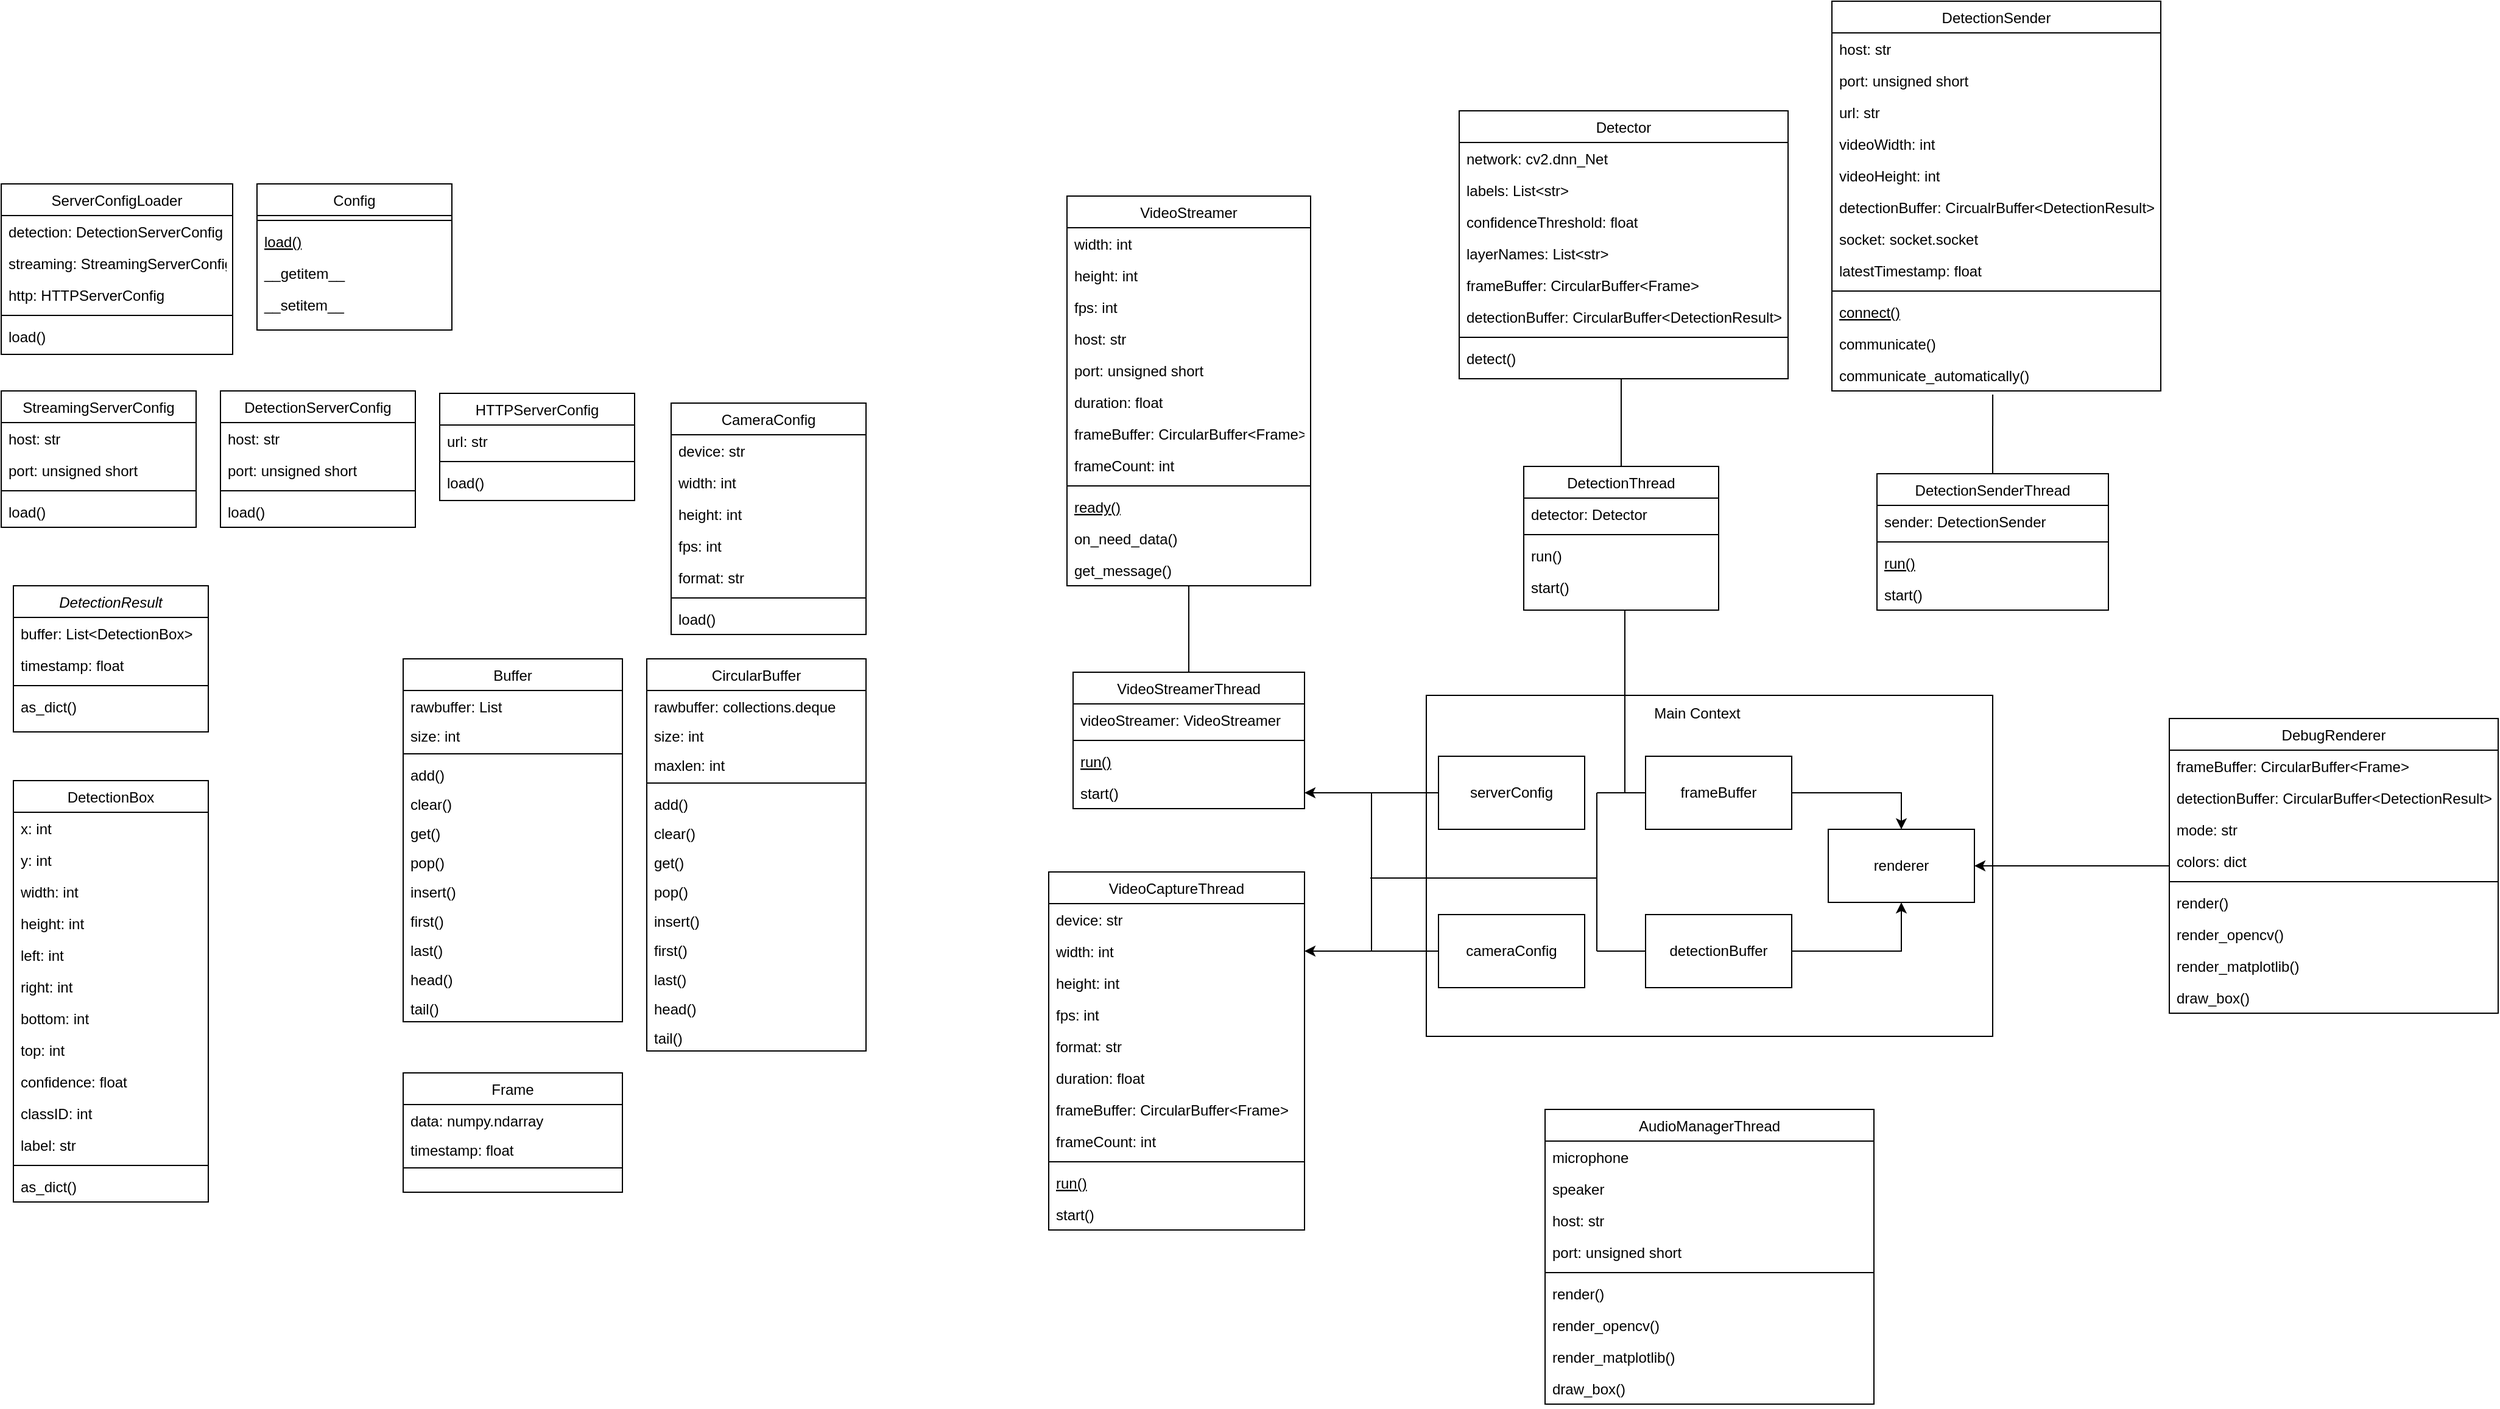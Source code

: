 <mxfile version="16.0.0" type="device"><diagram id="C5RBs43oDa-KdzZeNtuy" name="Page-1"><mxGraphModel dx="2209" dy="690" grid="1" gridSize="10" guides="1" tooltips="1" connect="1" arrows="1" fold="1" page="0" pageScale="1" pageWidth="827" pageHeight="1169" math="0" shadow="0"><root><mxCell id="WIyWlLk6GJQsqaUBKTNV-0"/><mxCell id="WIyWlLk6GJQsqaUBKTNV-1" parent="WIyWlLk6GJQsqaUBKTNV-0"/><mxCell id="zkfFHV4jXpPFQw0GAbJ--6" value="DetectionSenderThread" style="swimlane;fontStyle=0;align=center;verticalAlign=top;childLayout=stackLayout;horizontal=1;startSize=26;horizontalStack=0;resizeParent=1;resizeLast=0;collapsible=1;marginBottom=0;rounded=0;shadow=0;strokeWidth=1;" parent="WIyWlLk6GJQsqaUBKTNV-1" vertex="1"><mxGeometry x="510" y="518" width="190" height="112" as="geometry"><mxRectangle x="130" y="380" width="160" height="26" as="alternateBounds"/></mxGeometry></mxCell><mxCell id="zkfFHV4jXpPFQw0GAbJ--7" value="sender: DetectionSender" style="text;align=left;verticalAlign=top;spacingLeft=4;spacingRight=4;overflow=hidden;rotatable=0;points=[[0,0.5],[1,0.5]];portConstraint=eastwest;" parent="zkfFHV4jXpPFQw0GAbJ--6" vertex="1"><mxGeometry y="26" width="190" height="26" as="geometry"/></mxCell><mxCell id="zkfFHV4jXpPFQw0GAbJ--9" value="" style="line;html=1;strokeWidth=1;align=left;verticalAlign=middle;spacingTop=-1;spacingLeft=3;spacingRight=3;rotatable=0;labelPosition=right;points=[];portConstraint=eastwest;" parent="zkfFHV4jXpPFQw0GAbJ--6" vertex="1"><mxGeometry y="52" width="190" height="8" as="geometry"/></mxCell><mxCell id="zkfFHV4jXpPFQw0GAbJ--10" value="run()" style="text;align=left;verticalAlign=top;spacingLeft=4;spacingRight=4;overflow=hidden;rotatable=0;points=[[0,0.5],[1,0.5]];portConstraint=eastwest;fontStyle=4" parent="zkfFHV4jXpPFQw0GAbJ--6" vertex="1"><mxGeometry y="60" width="190" height="26" as="geometry"/></mxCell><mxCell id="zkfFHV4jXpPFQw0GAbJ--11" value="start()" style="text;align=left;verticalAlign=top;spacingLeft=4;spacingRight=4;overflow=hidden;rotatable=0;points=[[0,0.5],[1,0.5]];portConstraint=eastwest;" parent="zkfFHV4jXpPFQw0GAbJ--6" vertex="1"><mxGeometry y="86" width="190" height="26" as="geometry"/></mxCell><mxCell id="zkfFHV4jXpPFQw0GAbJ--17" value="DetectionThread" style="swimlane;fontStyle=0;align=center;verticalAlign=top;childLayout=stackLayout;horizontal=1;startSize=26;horizontalStack=0;resizeParent=1;resizeLast=0;collapsible=1;marginBottom=0;rounded=0;shadow=0;strokeWidth=1;" parent="WIyWlLk6GJQsqaUBKTNV-1" vertex="1"><mxGeometry x="220" y="512" width="160" height="118" as="geometry"><mxRectangle x="550" y="140" width="160" height="26" as="alternateBounds"/></mxGeometry></mxCell><mxCell id="zkfFHV4jXpPFQw0GAbJ--18" value="detector: Detector" style="text;align=left;verticalAlign=top;spacingLeft=4;spacingRight=4;overflow=hidden;rotatable=0;points=[[0,0.5],[1,0.5]];portConstraint=eastwest;" parent="zkfFHV4jXpPFQw0GAbJ--17" vertex="1"><mxGeometry y="26" width="160" height="26" as="geometry"/></mxCell><mxCell id="zkfFHV4jXpPFQw0GAbJ--23" value="" style="line;html=1;strokeWidth=1;align=left;verticalAlign=middle;spacingTop=-1;spacingLeft=3;spacingRight=3;rotatable=0;labelPosition=right;points=[];portConstraint=eastwest;" parent="zkfFHV4jXpPFQw0GAbJ--17" vertex="1"><mxGeometry y="52" width="160" height="8" as="geometry"/></mxCell><mxCell id="zkfFHV4jXpPFQw0GAbJ--24" value="run()" style="text;align=left;verticalAlign=top;spacingLeft=4;spacingRight=4;overflow=hidden;rotatable=0;points=[[0,0.5],[1,0.5]];portConstraint=eastwest;" parent="zkfFHV4jXpPFQw0GAbJ--17" vertex="1"><mxGeometry y="60" width="160" height="26" as="geometry"/></mxCell><mxCell id="zkfFHV4jXpPFQw0GAbJ--25" value="start()" style="text;align=left;verticalAlign=top;spacingLeft=4;spacingRight=4;overflow=hidden;rotatable=0;points=[[0,0.5],[1,0.5]];portConstraint=eastwest;" parent="zkfFHV4jXpPFQw0GAbJ--17" vertex="1"><mxGeometry y="86" width="160" height="26" as="geometry"/></mxCell><mxCell id="rOoX6mV5jZKDtbZjj4X4-7" value="Frame" style="swimlane;fontStyle=0;align=center;verticalAlign=top;childLayout=stackLayout;horizontal=1;startSize=26;horizontalStack=0;resizeParent=1;resizeLast=0;collapsible=1;marginBottom=0;rounded=0;shadow=0;strokeWidth=1;" vertex="1" parent="WIyWlLk6GJQsqaUBKTNV-1"><mxGeometry x="-700" y="1010" width="180" height="98" as="geometry"><mxRectangle x="600" y="420" width="170" height="26" as="alternateBounds"/></mxGeometry></mxCell><mxCell id="rOoX6mV5jZKDtbZjj4X4-8" value="data: numpy.ndarray" style="text;align=left;verticalAlign=top;spacingLeft=4;spacingRight=4;overflow=hidden;rotatable=0;points=[[0,0.5],[1,0.5]];portConstraint=eastwest;" vertex="1" parent="rOoX6mV5jZKDtbZjj4X4-7"><mxGeometry y="26" width="180" height="24" as="geometry"/></mxCell><mxCell id="rOoX6mV5jZKDtbZjj4X4-24" value="timestamp: float" style="text;align=left;verticalAlign=top;spacingLeft=4;spacingRight=4;overflow=hidden;rotatable=0;points=[[0,0.5],[1,0.5]];portConstraint=eastwest;" vertex="1" parent="rOoX6mV5jZKDtbZjj4X4-7"><mxGeometry y="50" width="180" height="24" as="geometry"/></mxCell><mxCell id="rOoX6mV5jZKDtbZjj4X4-9" value="" style="line;html=1;strokeWidth=1;align=left;verticalAlign=middle;spacingTop=-1;spacingLeft=3;spacingRight=3;rotatable=0;labelPosition=right;points=[];portConstraint=eastwest;" vertex="1" parent="rOoX6mV5jZKDtbZjj4X4-7"><mxGeometry y="74" width="180" height="8" as="geometry"/></mxCell><mxCell id="rOoX6mV5jZKDtbZjj4X4-11" value="DetectionResult" style="swimlane;fontStyle=2;align=center;verticalAlign=top;childLayout=stackLayout;horizontal=1;startSize=26;horizontalStack=0;resizeParent=1;resizeLast=0;collapsible=1;marginBottom=0;rounded=0;shadow=0;strokeWidth=1;" vertex="1" parent="WIyWlLk6GJQsqaUBKTNV-1"><mxGeometry x="-1020" y="610" width="160" height="120" as="geometry"><mxRectangle x="230" y="140" width="160" height="26" as="alternateBounds"/></mxGeometry></mxCell><mxCell id="rOoX6mV5jZKDtbZjj4X4-12" value="buffer: List&lt;DetectionBox&gt;" style="text;align=left;verticalAlign=top;spacingLeft=4;spacingRight=4;overflow=hidden;rotatable=0;points=[[0,0.5],[1,0.5]];portConstraint=eastwest;" vertex="1" parent="rOoX6mV5jZKDtbZjj4X4-11"><mxGeometry y="26" width="160" height="26" as="geometry"/></mxCell><mxCell id="rOoX6mV5jZKDtbZjj4X4-13" value="timestamp: float" style="text;align=left;verticalAlign=top;spacingLeft=4;spacingRight=4;overflow=hidden;rotatable=0;points=[[0,0.5],[1,0.5]];portConstraint=eastwest;rounded=0;shadow=0;html=0;" vertex="1" parent="rOoX6mV5jZKDtbZjj4X4-11"><mxGeometry y="52" width="160" height="26" as="geometry"/></mxCell><mxCell id="rOoX6mV5jZKDtbZjj4X4-15" value="" style="line;html=1;strokeWidth=1;align=left;verticalAlign=middle;spacingTop=-1;spacingLeft=3;spacingRight=3;rotatable=0;labelPosition=right;points=[];portConstraint=eastwest;" vertex="1" parent="rOoX6mV5jZKDtbZjj4X4-11"><mxGeometry y="78" width="160" height="8" as="geometry"/></mxCell><mxCell id="rOoX6mV5jZKDtbZjj4X4-16" value="as_dict()" style="text;align=left;verticalAlign=top;spacingLeft=4;spacingRight=4;overflow=hidden;rotatable=0;points=[[0,0.5],[1,0.5]];portConstraint=eastwest;" vertex="1" parent="rOoX6mV5jZKDtbZjj4X4-11"><mxGeometry y="86" width="160" height="26" as="geometry"/></mxCell><mxCell id="rOoX6mV5jZKDtbZjj4X4-25" value="Buffer" style="swimlane;fontStyle=0;align=center;verticalAlign=top;childLayout=stackLayout;horizontal=1;startSize=26;horizontalStack=0;resizeParent=1;resizeLast=0;collapsible=1;marginBottom=0;rounded=0;shadow=0;strokeWidth=1;" vertex="1" parent="WIyWlLk6GJQsqaUBKTNV-1"><mxGeometry x="-700" y="670" width="180" height="298" as="geometry"><mxRectangle x="600" y="420" width="170" height="26" as="alternateBounds"/></mxGeometry></mxCell><mxCell id="rOoX6mV5jZKDtbZjj4X4-26" value="rawbuffer: List" style="text;align=left;verticalAlign=top;spacingLeft=4;spacingRight=4;overflow=hidden;rotatable=0;points=[[0,0.5],[1,0.5]];portConstraint=eastwest;" vertex="1" parent="rOoX6mV5jZKDtbZjj4X4-25"><mxGeometry y="26" width="180" height="24" as="geometry"/></mxCell><mxCell id="rOoX6mV5jZKDtbZjj4X4-27" value="size: int" style="text;align=left;verticalAlign=top;spacingLeft=4;spacingRight=4;overflow=hidden;rotatable=0;points=[[0,0.5],[1,0.5]];portConstraint=eastwest;" vertex="1" parent="rOoX6mV5jZKDtbZjj4X4-25"><mxGeometry y="50" width="180" height="24" as="geometry"/></mxCell><mxCell id="rOoX6mV5jZKDtbZjj4X4-28" value="" style="line;html=1;strokeWidth=1;align=left;verticalAlign=middle;spacingTop=-1;spacingLeft=3;spacingRight=3;rotatable=0;labelPosition=right;points=[];portConstraint=eastwest;" vertex="1" parent="rOoX6mV5jZKDtbZjj4X4-25"><mxGeometry y="74" width="180" height="8" as="geometry"/></mxCell><mxCell id="rOoX6mV5jZKDtbZjj4X4-70" value="add()" style="text;align=left;verticalAlign=top;spacingLeft=4;spacingRight=4;overflow=hidden;rotatable=0;points=[[0,0.5],[1,0.5]];portConstraint=eastwest;" vertex="1" parent="rOoX6mV5jZKDtbZjj4X4-25"><mxGeometry y="82" width="180" height="24" as="geometry"/></mxCell><mxCell id="rOoX6mV5jZKDtbZjj4X4-71" value="clear()" style="text;align=left;verticalAlign=top;spacingLeft=4;spacingRight=4;overflow=hidden;rotatable=0;points=[[0,0.5],[1,0.5]];portConstraint=eastwest;" vertex="1" parent="rOoX6mV5jZKDtbZjj4X4-25"><mxGeometry y="106" width="180" height="24" as="geometry"/></mxCell><mxCell id="rOoX6mV5jZKDtbZjj4X4-72" value="get()" style="text;align=left;verticalAlign=top;spacingLeft=4;spacingRight=4;overflow=hidden;rotatable=0;points=[[0,0.5],[1,0.5]];portConstraint=eastwest;" vertex="1" parent="rOoX6mV5jZKDtbZjj4X4-25"><mxGeometry y="130" width="180" height="24" as="geometry"/></mxCell><mxCell id="rOoX6mV5jZKDtbZjj4X4-73" value="pop()" style="text;align=left;verticalAlign=top;spacingLeft=4;spacingRight=4;overflow=hidden;rotatable=0;points=[[0,0.5],[1,0.5]];portConstraint=eastwest;" vertex="1" parent="rOoX6mV5jZKDtbZjj4X4-25"><mxGeometry y="154" width="180" height="24" as="geometry"/></mxCell><mxCell id="rOoX6mV5jZKDtbZjj4X4-74" value="insert()" style="text;align=left;verticalAlign=top;spacingLeft=4;spacingRight=4;overflow=hidden;rotatable=0;points=[[0,0.5],[1,0.5]];portConstraint=eastwest;" vertex="1" parent="rOoX6mV5jZKDtbZjj4X4-25"><mxGeometry y="178" width="180" height="24" as="geometry"/></mxCell><mxCell id="rOoX6mV5jZKDtbZjj4X4-75" value="first()" style="text;align=left;verticalAlign=top;spacingLeft=4;spacingRight=4;overflow=hidden;rotatable=0;points=[[0,0.5],[1,0.5]];portConstraint=eastwest;" vertex="1" parent="rOoX6mV5jZKDtbZjj4X4-25"><mxGeometry y="202" width="180" height="24" as="geometry"/></mxCell><mxCell id="rOoX6mV5jZKDtbZjj4X4-76" value="last()" style="text;align=left;verticalAlign=top;spacingLeft=4;spacingRight=4;overflow=hidden;rotatable=0;points=[[0,0.5],[1,0.5]];portConstraint=eastwest;" vertex="1" parent="rOoX6mV5jZKDtbZjj4X4-25"><mxGeometry y="226" width="180" height="24" as="geometry"/></mxCell><mxCell id="rOoX6mV5jZKDtbZjj4X4-78" value="head()" style="text;align=left;verticalAlign=top;spacingLeft=4;spacingRight=4;overflow=hidden;rotatable=0;points=[[0,0.5],[1,0.5]];portConstraint=eastwest;" vertex="1" parent="rOoX6mV5jZKDtbZjj4X4-25"><mxGeometry y="250" width="180" height="24" as="geometry"/></mxCell><mxCell id="rOoX6mV5jZKDtbZjj4X4-77" value="tail()" style="text;align=left;verticalAlign=top;spacingLeft=4;spacingRight=4;overflow=hidden;rotatable=0;points=[[0,0.5],[1,0.5]];portConstraint=eastwest;" vertex="1" parent="rOoX6mV5jZKDtbZjj4X4-25"><mxGeometry y="274" width="180" height="24" as="geometry"/></mxCell><mxCell id="rOoX6mV5jZKDtbZjj4X4-29" value="VideoStreamer" style="swimlane;fontStyle=0;align=center;verticalAlign=top;childLayout=stackLayout;horizontal=1;startSize=26;horizontalStack=0;resizeParent=1;resizeLast=0;collapsible=1;marginBottom=0;rounded=0;shadow=0;strokeWidth=1;" vertex="1" parent="WIyWlLk6GJQsqaUBKTNV-1"><mxGeometry x="-155" y="290" width="200" height="320" as="geometry"><mxRectangle x="130" y="380" width="160" height="26" as="alternateBounds"/></mxGeometry></mxCell><mxCell id="rOoX6mV5jZKDtbZjj4X4-30" value="width: int" style="text;align=left;verticalAlign=top;spacingLeft=4;spacingRight=4;overflow=hidden;rotatable=0;points=[[0,0.5],[1,0.5]];portConstraint=eastwest;" vertex="1" parent="rOoX6mV5jZKDtbZjj4X4-29"><mxGeometry y="26" width="200" height="26" as="geometry"/></mxCell><mxCell id="rOoX6mV5jZKDtbZjj4X4-31" value="height: int" style="text;align=left;verticalAlign=top;spacingLeft=4;spacingRight=4;overflow=hidden;rotatable=0;points=[[0,0.5],[1,0.5]];portConstraint=eastwest;rounded=0;shadow=0;html=0;" vertex="1" parent="rOoX6mV5jZKDtbZjj4X4-29"><mxGeometry y="52" width="200" height="26" as="geometry"/></mxCell><mxCell id="rOoX6mV5jZKDtbZjj4X4-137" value="fps: int" style="text;align=left;verticalAlign=top;spacingLeft=4;spacingRight=4;overflow=hidden;rotatable=0;points=[[0,0.5],[1,0.5]];portConstraint=eastwest;rounded=0;shadow=0;html=0;" vertex="1" parent="rOoX6mV5jZKDtbZjj4X4-29"><mxGeometry y="78" width="200" height="26" as="geometry"/></mxCell><mxCell id="rOoX6mV5jZKDtbZjj4X4-138" value="host: str" style="text;align=left;verticalAlign=top;spacingLeft=4;spacingRight=4;overflow=hidden;rotatable=0;points=[[0,0.5],[1,0.5]];portConstraint=eastwest;rounded=0;shadow=0;html=0;" vertex="1" parent="rOoX6mV5jZKDtbZjj4X4-29"><mxGeometry y="104" width="200" height="26" as="geometry"/></mxCell><mxCell id="rOoX6mV5jZKDtbZjj4X4-139" value="port: unsigned short" style="text;align=left;verticalAlign=top;spacingLeft=4;spacingRight=4;overflow=hidden;rotatable=0;points=[[0,0.5],[1,0.5]];portConstraint=eastwest;rounded=0;shadow=0;html=0;" vertex="1" parent="rOoX6mV5jZKDtbZjj4X4-29"><mxGeometry y="130" width="200" height="26" as="geometry"/></mxCell><mxCell id="rOoX6mV5jZKDtbZjj4X4-141" value="duration: float" style="text;align=left;verticalAlign=top;spacingLeft=4;spacingRight=4;overflow=hidden;rotatable=0;points=[[0,0.5],[1,0.5]];portConstraint=eastwest;rounded=0;shadow=0;html=0;" vertex="1" parent="rOoX6mV5jZKDtbZjj4X4-29"><mxGeometry y="156" width="200" height="26" as="geometry"/></mxCell><mxCell id="rOoX6mV5jZKDtbZjj4X4-140" value="frameBuffer: CircularBuffer&lt;Frame&gt;" style="text;align=left;verticalAlign=top;spacingLeft=4;spacingRight=4;overflow=hidden;rotatable=0;points=[[0,0.5],[1,0.5]];portConstraint=eastwest;rounded=0;shadow=0;html=0;" vertex="1" parent="rOoX6mV5jZKDtbZjj4X4-29"><mxGeometry y="182" width="200" height="26" as="geometry"/></mxCell><mxCell id="rOoX6mV5jZKDtbZjj4X4-142" value="frameCount: int" style="text;align=left;verticalAlign=top;spacingLeft=4;spacingRight=4;overflow=hidden;rotatable=0;points=[[0,0.5],[1,0.5]];portConstraint=eastwest;rounded=0;shadow=0;html=0;" vertex="1" parent="rOoX6mV5jZKDtbZjj4X4-29"><mxGeometry y="208" width="200" height="26" as="geometry"/></mxCell><mxCell id="rOoX6mV5jZKDtbZjj4X4-32" value="" style="line;html=1;strokeWidth=1;align=left;verticalAlign=middle;spacingTop=-1;spacingLeft=3;spacingRight=3;rotatable=0;labelPosition=right;points=[];portConstraint=eastwest;" vertex="1" parent="rOoX6mV5jZKDtbZjj4X4-29"><mxGeometry y="234" width="200" height="8" as="geometry"/></mxCell><mxCell id="rOoX6mV5jZKDtbZjj4X4-33" value="ready()" style="text;align=left;verticalAlign=top;spacingLeft=4;spacingRight=4;overflow=hidden;rotatable=0;points=[[0,0.5],[1,0.5]];portConstraint=eastwest;fontStyle=4" vertex="1" parent="rOoX6mV5jZKDtbZjj4X4-29"><mxGeometry y="242" width="200" height="26" as="geometry"/></mxCell><mxCell id="rOoX6mV5jZKDtbZjj4X4-143" value="on_need_data()" style="text;align=left;verticalAlign=top;spacingLeft=4;spacingRight=4;overflow=hidden;rotatable=0;points=[[0,0.5],[1,0.5]];portConstraint=eastwest;" vertex="1" parent="rOoX6mV5jZKDtbZjj4X4-29"><mxGeometry y="268" width="200" height="26" as="geometry"/></mxCell><mxCell id="rOoX6mV5jZKDtbZjj4X4-34" value="get_message()" style="text;align=left;verticalAlign=top;spacingLeft=4;spacingRight=4;overflow=hidden;rotatable=0;points=[[0,0.5],[1,0.5]];portConstraint=eastwest;" vertex="1" parent="rOoX6mV5jZKDtbZjj4X4-29"><mxGeometry y="294" width="200" height="26" as="geometry"/></mxCell><mxCell id="rOoX6mV5jZKDtbZjj4X4-35" value="Config" style="swimlane;fontStyle=0;align=center;verticalAlign=top;childLayout=stackLayout;horizontal=1;startSize=26;horizontalStack=0;resizeParent=1;resizeLast=0;collapsible=1;marginBottom=0;rounded=0;shadow=0;strokeWidth=1;" vertex="1" parent="WIyWlLk6GJQsqaUBKTNV-1"><mxGeometry x="-820" y="280" width="160" height="120" as="geometry"><mxRectangle x="130" y="380" width="160" height="26" as="alternateBounds"/></mxGeometry></mxCell><mxCell id="rOoX6mV5jZKDtbZjj4X4-38" value="" style="line;html=1;strokeWidth=1;align=left;verticalAlign=middle;spacingTop=-1;spacingLeft=3;spacingRight=3;rotatable=0;labelPosition=right;points=[];portConstraint=eastwest;" vertex="1" parent="rOoX6mV5jZKDtbZjj4X4-35"><mxGeometry y="26" width="160" height="8" as="geometry"/></mxCell><mxCell id="rOoX6mV5jZKDtbZjj4X4-39" value="load()" style="text;align=left;verticalAlign=top;spacingLeft=4;spacingRight=4;overflow=hidden;rotatable=0;points=[[0,0.5],[1,0.5]];portConstraint=eastwest;fontStyle=4" vertex="1" parent="rOoX6mV5jZKDtbZjj4X4-35"><mxGeometry y="34" width="160" height="26" as="geometry"/></mxCell><mxCell id="rOoX6mV5jZKDtbZjj4X4-40" value="__getitem__" style="text;align=left;verticalAlign=top;spacingLeft=4;spacingRight=4;overflow=hidden;rotatable=0;points=[[0,0.5],[1,0.5]];portConstraint=eastwest;" vertex="1" parent="rOoX6mV5jZKDtbZjj4X4-35"><mxGeometry y="60" width="160" height="26" as="geometry"/></mxCell><mxCell id="rOoX6mV5jZKDtbZjj4X4-53" value="__setitem__" style="text;align=left;verticalAlign=top;spacingLeft=4;spacingRight=4;overflow=hidden;rotatable=0;points=[[0,0.5],[1,0.5]];portConstraint=eastwest;" vertex="1" parent="rOoX6mV5jZKDtbZjj4X4-35"><mxGeometry y="86" width="160" height="26" as="geometry"/></mxCell><mxCell id="rOoX6mV5jZKDtbZjj4X4-41" value="StreamingServerConfig" style="swimlane;fontStyle=0;align=center;verticalAlign=top;childLayout=stackLayout;horizontal=1;startSize=26;horizontalStack=0;resizeParent=1;resizeLast=0;collapsible=1;marginBottom=0;rounded=0;shadow=0;strokeWidth=1;" vertex="1" parent="WIyWlLk6GJQsqaUBKTNV-1"><mxGeometry x="-1030" y="450" width="160" height="112" as="geometry"><mxRectangle x="130" y="380" width="160" height="26" as="alternateBounds"/></mxGeometry></mxCell><mxCell id="rOoX6mV5jZKDtbZjj4X4-42" value="host: str" style="text;align=left;verticalAlign=top;spacingLeft=4;spacingRight=4;overflow=hidden;rotatable=0;points=[[0,0.5],[1,0.5]];portConstraint=eastwest;" vertex="1" parent="rOoX6mV5jZKDtbZjj4X4-41"><mxGeometry y="26" width="160" height="26" as="geometry"/></mxCell><mxCell id="rOoX6mV5jZKDtbZjj4X4-43" value="port: unsigned short" style="text;align=left;verticalAlign=top;spacingLeft=4;spacingRight=4;overflow=hidden;rotatable=0;points=[[0,0.5],[1,0.5]];portConstraint=eastwest;rounded=0;shadow=0;html=0;" vertex="1" parent="rOoX6mV5jZKDtbZjj4X4-41"><mxGeometry y="52" width="160" height="26" as="geometry"/></mxCell><mxCell id="rOoX6mV5jZKDtbZjj4X4-44" value="" style="line;html=1;strokeWidth=1;align=left;verticalAlign=middle;spacingTop=-1;spacingLeft=3;spacingRight=3;rotatable=0;labelPosition=right;points=[];portConstraint=eastwest;" vertex="1" parent="rOoX6mV5jZKDtbZjj4X4-41"><mxGeometry y="78" width="160" height="8" as="geometry"/></mxCell><mxCell id="rOoX6mV5jZKDtbZjj4X4-62" value="load()" style="text;align=left;verticalAlign=top;spacingLeft=4;spacingRight=4;overflow=hidden;rotatable=0;points=[[0,0.5],[1,0.5]];portConstraint=eastwest;rounded=0;shadow=0;html=0;" vertex="1" parent="rOoX6mV5jZKDtbZjj4X4-41"><mxGeometry y="86" width="160" height="26" as="geometry"/></mxCell><mxCell id="rOoX6mV5jZKDtbZjj4X4-47" value="ServerConfigLoader" style="swimlane;fontStyle=0;align=center;verticalAlign=top;childLayout=stackLayout;horizontal=1;startSize=26;horizontalStack=0;resizeParent=1;resizeLast=0;collapsible=1;marginBottom=0;rounded=0;shadow=0;strokeWidth=1;" vertex="1" parent="WIyWlLk6GJQsqaUBKTNV-1"><mxGeometry x="-1030" y="280" width="190" height="140" as="geometry"><mxRectangle x="130" y="380" width="160" height="26" as="alternateBounds"/></mxGeometry></mxCell><mxCell id="rOoX6mV5jZKDtbZjj4X4-48" value="detection: DetectionServerConfig" style="text;align=left;verticalAlign=top;spacingLeft=4;spacingRight=4;overflow=hidden;rotatable=0;points=[[0,0.5],[1,0.5]];portConstraint=eastwest;" vertex="1" parent="rOoX6mV5jZKDtbZjj4X4-47"><mxGeometry y="26" width="190" height="26" as="geometry"/></mxCell><mxCell id="rOoX6mV5jZKDtbZjj4X4-49" value="streaming: StreamingServerConfig" style="text;align=left;verticalAlign=top;spacingLeft=4;spacingRight=4;overflow=hidden;rotatable=0;points=[[0,0.5],[1,0.5]];portConstraint=eastwest;rounded=0;shadow=0;html=0;" vertex="1" parent="rOoX6mV5jZKDtbZjj4X4-47"><mxGeometry y="52" width="190" height="26" as="geometry"/></mxCell><mxCell id="rOoX6mV5jZKDtbZjj4X4-58" value="http: HTTPServerConfig" style="text;align=left;verticalAlign=top;spacingLeft=4;spacingRight=4;overflow=hidden;rotatable=0;points=[[0,0.5],[1,0.5]];portConstraint=eastwest;rounded=0;shadow=0;html=0;" vertex="1" parent="rOoX6mV5jZKDtbZjj4X4-47"><mxGeometry y="78" width="190" height="26" as="geometry"/></mxCell><mxCell id="rOoX6mV5jZKDtbZjj4X4-50" value="" style="line;html=1;strokeWidth=1;align=left;verticalAlign=middle;spacingTop=-1;spacingLeft=3;spacingRight=3;rotatable=0;labelPosition=right;points=[];portConstraint=eastwest;" vertex="1" parent="rOoX6mV5jZKDtbZjj4X4-47"><mxGeometry y="104" width="190" height="8" as="geometry"/></mxCell><mxCell id="rOoX6mV5jZKDtbZjj4X4-61" value="load()" style="text;align=left;verticalAlign=top;spacingLeft=4;spacingRight=4;overflow=hidden;rotatable=0;points=[[0,0.5],[1,0.5]];portConstraint=eastwest;rounded=0;shadow=0;html=0;" vertex="1" parent="rOoX6mV5jZKDtbZjj4X4-47"><mxGeometry y="112" width="190" height="26" as="geometry"/></mxCell><mxCell id="rOoX6mV5jZKDtbZjj4X4-54" value="DetectionServerConfig" style="swimlane;fontStyle=0;align=center;verticalAlign=top;childLayout=stackLayout;horizontal=1;startSize=26;horizontalStack=0;resizeParent=1;resizeLast=0;collapsible=1;marginBottom=0;rounded=0;shadow=0;strokeWidth=1;" vertex="1" parent="WIyWlLk6GJQsqaUBKTNV-1"><mxGeometry x="-850" y="450" width="160" height="112" as="geometry"><mxRectangle x="130" y="380" width="160" height="26" as="alternateBounds"/></mxGeometry></mxCell><mxCell id="rOoX6mV5jZKDtbZjj4X4-55" value="host: str" style="text;align=left;verticalAlign=top;spacingLeft=4;spacingRight=4;overflow=hidden;rotatable=0;points=[[0,0.5],[1,0.5]];portConstraint=eastwest;" vertex="1" parent="rOoX6mV5jZKDtbZjj4X4-54"><mxGeometry y="26" width="160" height="26" as="geometry"/></mxCell><mxCell id="rOoX6mV5jZKDtbZjj4X4-56" value="port: unsigned short" style="text;align=left;verticalAlign=top;spacingLeft=4;spacingRight=4;overflow=hidden;rotatable=0;points=[[0,0.5],[1,0.5]];portConstraint=eastwest;rounded=0;shadow=0;html=0;" vertex="1" parent="rOoX6mV5jZKDtbZjj4X4-54"><mxGeometry y="52" width="160" height="26" as="geometry"/></mxCell><mxCell id="rOoX6mV5jZKDtbZjj4X4-57" value="" style="line;html=1;strokeWidth=1;align=left;verticalAlign=middle;spacingTop=-1;spacingLeft=3;spacingRight=3;rotatable=0;labelPosition=right;points=[];portConstraint=eastwest;" vertex="1" parent="rOoX6mV5jZKDtbZjj4X4-54"><mxGeometry y="78" width="160" height="8" as="geometry"/></mxCell><mxCell id="rOoX6mV5jZKDtbZjj4X4-63" value="load()" style="text;align=left;verticalAlign=top;spacingLeft=4;spacingRight=4;overflow=hidden;rotatable=0;points=[[0,0.5],[1,0.5]];portConstraint=eastwest;rounded=0;shadow=0;html=0;" vertex="1" parent="rOoX6mV5jZKDtbZjj4X4-54"><mxGeometry y="86" width="160" height="26" as="geometry"/></mxCell><mxCell id="rOoX6mV5jZKDtbZjj4X4-64" value="HTTPServerConfig" style="swimlane;fontStyle=0;align=center;verticalAlign=top;childLayout=stackLayout;horizontal=1;startSize=26;horizontalStack=0;resizeParent=1;resizeLast=0;collapsible=1;marginBottom=0;rounded=0;shadow=0;strokeWidth=1;" vertex="1" parent="WIyWlLk6GJQsqaUBKTNV-1"><mxGeometry x="-670" y="452" width="160" height="88" as="geometry"><mxRectangle x="130" y="380" width="160" height="26" as="alternateBounds"/></mxGeometry></mxCell><mxCell id="rOoX6mV5jZKDtbZjj4X4-65" value="url: str" style="text;align=left;verticalAlign=top;spacingLeft=4;spacingRight=4;overflow=hidden;rotatable=0;points=[[0,0.5],[1,0.5]];portConstraint=eastwest;" vertex="1" parent="rOoX6mV5jZKDtbZjj4X4-64"><mxGeometry y="26" width="160" height="26" as="geometry"/></mxCell><mxCell id="rOoX6mV5jZKDtbZjj4X4-67" value="" style="line;html=1;strokeWidth=1;align=left;verticalAlign=middle;spacingTop=-1;spacingLeft=3;spacingRight=3;rotatable=0;labelPosition=right;points=[];portConstraint=eastwest;" vertex="1" parent="rOoX6mV5jZKDtbZjj4X4-64"><mxGeometry y="52" width="160" height="8" as="geometry"/></mxCell><mxCell id="rOoX6mV5jZKDtbZjj4X4-68" value="load()" style="text;align=left;verticalAlign=top;spacingLeft=4;spacingRight=4;overflow=hidden;rotatable=0;points=[[0,0.5],[1,0.5]];portConstraint=eastwest;rounded=0;shadow=0;html=0;" vertex="1" parent="rOoX6mV5jZKDtbZjj4X4-64"><mxGeometry y="60" width="160" height="26" as="geometry"/></mxCell><mxCell id="rOoX6mV5jZKDtbZjj4X4-79" value="CircularBuffer" style="swimlane;fontStyle=0;align=center;verticalAlign=top;childLayout=stackLayout;horizontal=1;startSize=26;horizontalStack=0;resizeParent=1;resizeLast=0;collapsible=1;marginBottom=0;rounded=0;shadow=0;strokeWidth=1;" vertex="1" parent="WIyWlLk6GJQsqaUBKTNV-1"><mxGeometry x="-500" y="670" width="180" height="322" as="geometry"><mxRectangle x="600" y="420" width="170" height="26" as="alternateBounds"/></mxGeometry></mxCell><mxCell id="rOoX6mV5jZKDtbZjj4X4-80" value="rawbuffer: collections.deque" style="text;align=left;verticalAlign=top;spacingLeft=4;spacingRight=4;overflow=hidden;rotatable=0;points=[[0,0.5],[1,0.5]];portConstraint=eastwest;" vertex="1" parent="rOoX6mV5jZKDtbZjj4X4-79"><mxGeometry y="26" width="180" height="24" as="geometry"/></mxCell><mxCell id="rOoX6mV5jZKDtbZjj4X4-92" value="size: int" style="text;align=left;verticalAlign=top;spacingLeft=4;spacingRight=4;overflow=hidden;rotatable=0;points=[[0,0.5],[1,0.5]];portConstraint=eastwest;" vertex="1" parent="rOoX6mV5jZKDtbZjj4X4-79"><mxGeometry y="50" width="180" height="24" as="geometry"/></mxCell><mxCell id="rOoX6mV5jZKDtbZjj4X4-81" value="maxlen: int" style="text;align=left;verticalAlign=top;spacingLeft=4;spacingRight=4;overflow=hidden;rotatable=0;points=[[0,0.5],[1,0.5]];portConstraint=eastwest;" vertex="1" parent="rOoX6mV5jZKDtbZjj4X4-79"><mxGeometry y="74" width="180" height="24" as="geometry"/></mxCell><mxCell id="rOoX6mV5jZKDtbZjj4X4-82" value="" style="line;html=1;strokeWidth=1;align=left;verticalAlign=middle;spacingTop=-1;spacingLeft=3;spacingRight=3;rotatable=0;labelPosition=right;points=[];portConstraint=eastwest;" vertex="1" parent="rOoX6mV5jZKDtbZjj4X4-79"><mxGeometry y="98" width="180" height="8" as="geometry"/></mxCell><mxCell id="rOoX6mV5jZKDtbZjj4X4-83" value="add()" style="text;align=left;verticalAlign=top;spacingLeft=4;spacingRight=4;overflow=hidden;rotatable=0;points=[[0,0.5],[1,0.5]];portConstraint=eastwest;" vertex="1" parent="rOoX6mV5jZKDtbZjj4X4-79"><mxGeometry y="106" width="180" height="24" as="geometry"/></mxCell><mxCell id="rOoX6mV5jZKDtbZjj4X4-84" value="clear()" style="text;align=left;verticalAlign=top;spacingLeft=4;spacingRight=4;overflow=hidden;rotatable=0;points=[[0,0.5],[1,0.5]];portConstraint=eastwest;" vertex="1" parent="rOoX6mV5jZKDtbZjj4X4-79"><mxGeometry y="130" width="180" height="24" as="geometry"/></mxCell><mxCell id="rOoX6mV5jZKDtbZjj4X4-85" value="get()" style="text;align=left;verticalAlign=top;spacingLeft=4;spacingRight=4;overflow=hidden;rotatable=0;points=[[0,0.5],[1,0.5]];portConstraint=eastwest;" vertex="1" parent="rOoX6mV5jZKDtbZjj4X4-79"><mxGeometry y="154" width="180" height="24" as="geometry"/></mxCell><mxCell id="rOoX6mV5jZKDtbZjj4X4-86" value="pop()" style="text;align=left;verticalAlign=top;spacingLeft=4;spacingRight=4;overflow=hidden;rotatable=0;points=[[0,0.5],[1,0.5]];portConstraint=eastwest;" vertex="1" parent="rOoX6mV5jZKDtbZjj4X4-79"><mxGeometry y="178" width="180" height="24" as="geometry"/></mxCell><mxCell id="rOoX6mV5jZKDtbZjj4X4-87" value="insert()" style="text;align=left;verticalAlign=top;spacingLeft=4;spacingRight=4;overflow=hidden;rotatable=0;points=[[0,0.5],[1,0.5]];portConstraint=eastwest;" vertex="1" parent="rOoX6mV5jZKDtbZjj4X4-79"><mxGeometry y="202" width="180" height="24" as="geometry"/></mxCell><mxCell id="rOoX6mV5jZKDtbZjj4X4-88" value="first()" style="text;align=left;verticalAlign=top;spacingLeft=4;spacingRight=4;overflow=hidden;rotatable=0;points=[[0,0.5],[1,0.5]];portConstraint=eastwest;" vertex="1" parent="rOoX6mV5jZKDtbZjj4X4-79"><mxGeometry y="226" width="180" height="24" as="geometry"/></mxCell><mxCell id="rOoX6mV5jZKDtbZjj4X4-89" value="last()" style="text;align=left;verticalAlign=top;spacingLeft=4;spacingRight=4;overflow=hidden;rotatable=0;points=[[0,0.5],[1,0.5]];portConstraint=eastwest;" vertex="1" parent="rOoX6mV5jZKDtbZjj4X4-79"><mxGeometry y="250" width="180" height="24" as="geometry"/></mxCell><mxCell id="rOoX6mV5jZKDtbZjj4X4-90" value="head()" style="text;align=left;verticalAlign=top;spacingLeft=4;spacingRight=4;overflow=hidden;rotatable=0;points=[[0,0.5],[1,0.5]];portConstraint=eastwest;" vertex="1" parent="rOoX6mV5jZKDtbZjj4X4-79"><mxGeometry y="274" width="180" height="24" as="geometry"/></mxCell><mxCell id="rOoX6mV5jZKDtbZjj4X4-91" value="tail()" style="text;align=left;verticalAlign=top;spacingLeft=4;spacingRight=4;overflow=hidden;rotatable=0;points=[[0,0.5],[1,0.5]];portConstraint=eastwest;" vertex="1" parent="rOoX6mV5jZKDtbZjj4X4-79"><mxGeometry y="298" width="180" height="24" as="geometry"/></mxCell><mxCell id="rOoX6mV5jZKDtbZjj4X4-93" value="DetectionBox" style="swimlane;fontStyle=0;align=center;verticalAlign=top;childLayout=stackLayout;horizontal=1;startSize=26;horizontalStack=0;resizeParent=1;resizeLast=0;collapsible=1;marginBottom=0;rounded=0;shadow=0;strokeWidth=1;" vertex="1" parent="WIyWlLk6GJQsqaUBKTNV-1"><mxGeometry x="-1020" y="770" width="160" height="346" as="geometry"><mxRectangle x="550" y="140" width="160" height="26" as="alternateBounds"/></mxGeometry></mxCell><mxCell id="rOoX6mV5jZKDtbZjj4X4-94" value="x: int" style="text;align=left;verticalAlign=top;spacingLeft=4;spacingRight=4;overflow=hidden;rotatable=0;points=[[0,0.5],[1,0.5]];portConstraint=eastwest;" vertex="1" parent="rOoX6mV5jZKDtbZjj4X4-93"><mxGeometry y="26" width="160" height="26" as="geometry"/></mxCell><mxCell id="rOoX6mV5jZKDtbZjj4X4-95" value="y: int" style="text;align=left;verticalAlign=top;spacingLeft=4;spacingRight=4;overflow=hidden;rotatable=0;points=[[0,0.5],[1,0.5]];portConstraint=eastwest;rounded=0;shadow=0;html=0;" vertex="1" parent="rOoX6mV5jZKDtbZjj4X4-93"><mxGeometry y="52" width="160" height="26" as="geometry"/></mxCell><mxCell id="rOoX6mV5jZKDtbZjj4X4-96" value="width: int" style="text;align=left;verticalAlign=top;spacingLeft=4;spacingRight=4;overflow=hidden;rotatable=0;points=[[0,0.5],[1,0.5]];portConstraint=eastwest;rounded=0;shadow=0;html=0;" vertex="1" parent="rOoX6mV5jZKDtbZjj4X4-93"><mxGeometry y="78" width="160" height="26" as="geometry"/></mxCell><mxCell id="rOoX6mV5jZKDtbZjj4X4-97" value="height: int" style="text;align=left;verticalAlign=top;spacingLeft=4;spacingRight=4;overflow=hidden;rotatable=0;points=[[0,0.5],[1,0.5]];portConstraint=eastwest;rounded=0;shadow=0;html=0;" vertex="1" parent="rOoX6mV5jZKDtbZjj4X4-93"><mxGeometry y="104" width="160" height="26" as="geometry"/></mxCell><mxCell id="rOoX6mV5jZKDtbZjj4X4-102" value="left: int" style="text;align=left;verticalAlign=top;spacingLeft=4;spacingRight=4;overflow=hidden;rotatable=0;points=[[0,0.5],[1,0.5]];portConstraint=eastwest;rounded=0;shadow=0;html=0;" vertex="1" parent="rOoX6mV5jZKDtbZjj4X4-93"><mxGeometry y="130" width="160" height="26" as="geometry"/></mxCell><mxCell id="rOoX6mV5jZKDtbZjj4X4-103" value="right: int" style="text;align=left;verticalAlign=top;spacingLeft=4;spacingRight=4;overflow=hidden;rotatable=0;points=[[0,0.5],[1,0.5]];portConstraint=eastwest;rounded=0;shadow=0;html=0;" vertex="1" parent="rOoX6mV5jZKDtbZjj4X4-93"><mxGeometry y="156" width="160" height="26" as="geometry"/></mxCell><mxCell id="rOoX6mV5jZKDtbZjj4X4-98" value="bottom: int" style="text;align=left;verticalAlign=top;spacingLeft=4;spacingRight=4;overflow=hidden;rotatable=0;points=[[0,0.5],[1,0.5]];portConstraint=eastwest;rounded=0;shadow=0;html=0;" vertex="1" parent="rOoX6mV5jZKDtbZjj4X4-93"><mxGeometry y="182" width="160" height="26" as="geometry"/></mxCell><mxCell id="rOoX6mV5jZKDtbZjj4X4-104" value="top: int" style="text;align=left;verticalAlign=top;spacingLeft=4;spacingRight=4;overflow=hidden;rotatable=0;points=[[0,0.5],[1,0.5]];portConstraint=eastwest;rounded=0;shadow=0;html=0;" vertex="1" parent="rOoX6mV5jZKDtbZjj4X4-93"><mxGeometry y="208" width="160" height="26" as="geometry"/></mxCell><mxCell id="rOoX6mV5jZKDtbZjj4X4-106" value="confidence: float" style="text;align=left;verticalAlign=top;spacingLeft=4;spacingRight=4;overflow=hidden;rotatable=0;points=[[0,0.5],[1,0.5]];portConstraint=eastwest;rounded=0;shadow=0;html=0;" vertex="1" parent="rOoX6mV5jZKDtbZjj4X4-93"><mxGeometry y="234" width="160" height="26" as="geometry"/></mxCell><mxCell id="rOoX6mV5jZKDtbZjj4X4-107" value="classID: int" style="text;align=left;verticalAlign=top;spacingLeft=4;spacingRight=4;overflow=hidden;rotatable=0;points=[[0,0.5],[1,0.5]];portConstraint=eastwest;rounded=0;shadow=0;html=0;" vertex="1" parent="rOoX6mV5jZKDtbZjj4X4-93"><mxGeometry y="260" width="160" height="26" as="geometry"/></mxCell><mxCell id="rOoX6mV5jZKDtbZjj4X4-105" value="label: str" style="text;align=left;verticalAlign=top;spacingLeft=4;spacingRight=4;overflow=hidden;rotatable=0;points=[[0,0.5],[1,0.5]];portConstraint=eastwest;rounded=0;shadow=0;html=0;" vertex="1" parent="rOoX6mV5jZKDtbZjj4X4-93"><mxGeometry y="286" width="160" height="26" as="geometry"/></mxCell><mxCell id="rOoX6mV5jZKDtbZjj4X4-99" value="" style="line;html=1;strokeWidth=1;align=left;verticalAlign=middle;spacingTop=-1;spacingLeft=3;spacingRight=3;rotatable=0;labelPosition=right;points=[];portConstraint=eastwest;" vertex="1" parent="rOoX6mV5jZKDtbZjj4X4-93"><mxGeometry y="312" width="160" height="8" as="geometry"/></mxCell><mxCell id="rOoX6mV5jZKDtbZjj4X4-100" value="as_dict()" style="text;align=left;verticalAlign=top;spacingLeft=4;spacingRight=4;overflow=hidden;rotatable=0;points=[[0,0.5],[1,0.5]];portConstraint=eastwest;" vertex="1" parent="rOoX6mV5jZKDtbZjj4X4-93"><mxGeometry y="320" width="160" height="26" as="geometry"/></mxCell><mxCell id="rOoX6mV5jZKDtbZjj4X4-183" style="edgeStyle=orthogonalEdgeStyle;rounded=0;orthogonalLoop=1;jettySize=auto;html=1;" edge="1" parent="WIyWlLk6GJQsqaUBKTNV-1" source="rOoX6mV5jZKDtbZjj4X4-108" target="rOoX6mV5jZKDtbZjj4X4-181"><mxGeometry relative="1" as="geometry"/></mxCell><mxCell id="rOoX6mV5jZKDtbZjj4X4-108" value="DebugRenderer" style="swimlane;fontStyle=0;align=center;verticalAlign=top;childLayout=stackLayout;horizontal=1;startSize=26;horizontalStack=0;resizeParent=1;resizeLast=0;collapsible=1;marginBottom=0;rounded=0;shadow=0;strokeWidth=1;" vertex="1" parent="WIyWlLk6GJQsqaUBKTNV-1"><mxGeometry x="750" y="719" width="270" height="242" as="geometry"><mxRectangle x="550" y="140" width="160" height="26" as="alternateBounds"/></mxGeometry></mxCell><mxCell id="rOoX6mV5jZKDtbZjj4X4-109" value="frameBuffer: CircularBuffer&lt;Frame&gt;" style="text;align=left;verticalAlign=top;spacingLeft=4;spacingRight=4;overflow=hidden;rotatable=0;points=[[0,0.5],[1,0.5]];portConstraint=eastwest;" vertex="1" parent="rOoX6mV5jZKDtbZjj4X4-108"><mxGeometry y="26" width="270" height="26" as="geometry"/></mxCell><mxCell id="rOoX6mV5jZKDtbZjj4X4-110" value="detectionBuffer: CircularBuffer&lt;DetectionResult&gt;" style="text;align=left;verticalAlign=top;spacingLeft=4;spacingRight=4;overflow=hidden;rotatable=0;points=[[0,0.5],[1,0.5]];portConstraint=eastwest;rounded=0;shadow=0;html=0;" vertex="1" parent="rOoX6mV5jZKDtbZjj4X4-108"><mxGeometry y="52" width="270" height="26" as="geometry"/></mxCell><mxCell id="rOoX6mV5jZKDtbZjj4X4-111" value="mode: str" style="text;align=left;verticalAlign=top;spacingLeft=4;spacingRight=4;overflow=hidden;rotatable=0;points=[[0,0.5],[1,0.5]];portConstraint=eastwest;rounded=0;shadow=0;html=0;" vertex="1" parent="rOoX6mV5jZKDtbZjj4X4-108"><mxGeometry y="78" width="270" height="26" as="geometry"/></mxCell><mxCell id="rOoX6mV5jZKDtbZjj4X4-112" value="colors: dict" style="text;align=left;verticalAlign=top;spacingLeft=4;spacingRight=4;overflow=hidden;rotatable=0;points=[[0,0.5],[1,0.5]];portConstraint=eastwest;rounded=0;shadow=0;html=0;" vertex="1" parent="rOoX6mV5jZKDtbZjj4X4-108"><mxGeometry y="104" width="270" height="26" as="geometry"/></mxCell><mxCell id="rOoX6mV5jZKDtbZjj4X4-114" value="" style="line;html=1;strokeWidth=1;align=left;verticalAlign=middle;spacingTop=-1;spacingLeft=3;spacingRight=3;rotatable=0;labelPosition=right;points=[];portConstraint=eastwest;" vertex="1" parent="rOoX6mV5jZKDtbZjj4X4-108"><mxGeometry y="130" width="270" height="8" as="geometry"/></mxCell><mxCell id="rOoX6mV5jZKDtbZjj4X4-115" value="render()" style="text;align=left;verticalAlign=top;spacingLeft=4;spacingRight=4;overflow=hidden;rotatable=0;points=[[0,0.5],[1,0.5]];portConstraint=eastwest;" vertex="1" parent="rOoX6mV5jZKDtbZjj4X4-108"><mxGeometry y="138" width="270" height="26" as="geometry"/></mxCell><mxCell id="rOoX6mV5jZKDtbZjj4X4-116" value="render_opencv()" style="text;align=left;verticalAlign=top;spacingLeft=4;spacingRight=4;overflow=hidden;rotatable=0;points=[[0,0.5],[1,0.5]];portConstraint=eastwest;" vertex="1" parent="rOoX6mV5jZKDtbZjj4X4-108"><mxGeometry y="164" width="270" height="26" as="geometry"/></mxCell><mxCell id="rOoX6mV5jZKDtbZjj4X4-117" value="render_matplotlib()" style="text;align=left;verticalAlign=top;spacingLeft=4;spacingRight=4;overflow=hidden;rotatable=0;points=[[0,0.5],[1,0.5]];portConstraint=eastwest;" vertex="1" parent="rOoX6mV5jZKDtbZjj4X4-108"><mxGeometry y="190" width="270" height="26" as="geometry"/></mxCell><mxCell id="rOoX6mV5jZKDtbZjj4X4-118" value="draw_box()" style="text;align=left;verticalAlign=top;spacingLeft=4;spacingRight=4;overflow=hidden;rotatable=0;points=[[0,0.5],[1,0.5]];portConstraint=eastwest;" vertex="1" parent="rOoX6mV5jZKDtbZjj4X4-108"><mxGeometry y="216" width="270" height="26" as="geometry"/></mxCell><mxCell id="rOoX6mV5jZKDtbZjj4X4-119" value="CameraConfig" style="swimlane;fontStyle=0;align=center;verticalAlign=top;childLayout=stackLayout;horizontal=1;startSize=26;horizontalStack=0;resizeParent=1;resizeLast=0;collapsible=1;marginBottom=0;rounded=0;shadow=0;strokeWidth=1;" vertex="1" parent="WIyWlLk6GJQsqaUBKTNV-1"><mxGeometry x="-480" y="460" width="160" height="190" as="geometry"><mxRectangle x="130" y="380" width="160" height="26" as="alternateBounds"/></mxGeometry></mxCell><mxCell id="rOoX6mV5jZKDtbZjj4X4-120" value="device: str" style="text;align=left;verticalAlign=top;spacingLeft=4;spacingRight=4;overflow=hidden;rotatable=0;points=[[0,0.5],[1,0.5]];portConstraint=eastwest;" vertex="1" parent="rOoX6mV5jZKDtbZjj4X4-119"><mxGeometry y="26" width="160" height="26" as="geometry"/></mxCell><mxCell id="rOoX6mV5jZKDtbZjj4X4-121" value="width: int" style="text;align=left;verticalAlign=top;spacingLeft=4;spacingRight=4;overflow=hidden;rotatable=0;points=[[0,0.5],[1,0.5]];portConstraint=eastwest;rounded=0;shadow=0;html=0;" vertex="1" parent="rOoX6mV5jZKDtbZjj4X4-119"><mxGeometry y="52" width="160" height="26" as="geometry"/></mxCell><mxCell id="rOoX6mV5jZKDtbZjj4X4-122" value="height: int" style="text;align=left;verticalAlign=top;spacingLeft=4;spacingRight=4;overflow=hidden;rotatable=0;points=[[0,0.5],[1,0.5]];portConstraint=eastwest;rounded=0;shadow=0;html=0;" vertex="1" parent="rOoX6mV5jZKDtbZjj4X4-119"><mxGeometry y="78" width="160" height="26" as="geometry"/></mxCell><mxCell id="rOoX6mV5jZKDtbZjj4X4-123" value="fps: int" style="text;align=left;verticalAlign=top;spacingLeft=4;spacingRight=4;overflow=hidden;rotatable=0;points=[[0,0.5],[1,0.5]];portConstraint=eastwest;rounded=0;shadow=0;html=0;" vertex="1" parent="rOoX6mV5jZKDtbZjj4X4-119"><mxGeometry y="104" width="160" height="26" as="geometry"/></mxCell><mxCell id="rOoX6mV5jZKDtbZjj4X4-124" value="format: str" style="text;align=left;verticalAlign=top;spacingLeft=4;spacingRight=4;overflow=hidden;rotatable=0;points=[[0,0.5],[1,0.5]];portConstraint=eastwest;rounded=0;shadow=0;html=0;" vertex="1" parent="rOoX6mV5jZKDtbZjj4X4-119"><mxGeometry y="130" width="160" height="26" as="geometry"/></mxCell><mxCell id="rOoX6mV5jZKDtbZjj4X4-125" value="" style="line;html=1;strokeWidth=1;align=left;verticalAlign=middle;spacingTop=-1;spacingLeft=3;spacingRight=3;rotatable=0;labelPosition=right;points=[];portConstraint=eastwest;" vertex="1" parent="rOoX6mV5jZKDtbZjj4X4-119"><mxGeometry y="156" width="160" height="8" as="geometry"/></mxCell><mxCell id="rOoX6mV5jZKDtbZjj4X4-126" value="load()" style="text;align=left;verticalAlign=top;spacingLeft=4;spacingRight=4;overflow=hidden;rotatable=0;points=[[0,0.5],[1,0.5]];portConstraint=eastwest;rounded=0;shadow=0;html=0;" vertex="1" parent="rOoX6mV5jZKDtbZjj4X4-119"><mxGeometry y="164" width="160" height="26" as="geometry"/></mxCell><mxCell id="rOoX6mV5jZKDtbZjj4X4-127" value="Detector" style="swimlane;fontStyle=0;align=center;verticalAlign=top;childLayout=stackLayout;horizontal=1;startSize=26;horizontalStack=0;resizeParent=1;resizeLast=0;collapsible=1;marginBottom=0;rounded=0;shadow=0;strokeWidth=1;" vertex="1" parent="WIyWlLk6GJQsqaUBKTNV-1"><mxGeometry x="167" y="220" width="270" height="220" as="geometry"><mxRectangle x="550" y="140" width="160" height="26" as="alternateBounds"/></mxGeometry></mxCell><mxCell id="rOoX6mV5jZKDtbZjj4X4-132" value="network: cv2.dnn_Net" style="text;align=left;verticalAlign=top;spacingLeft=4;spacingRight=4;overflow=hidden;rotatable=0;points=[[0,0.5],[1,0.5]];portConstraint=eastwest;" vertex="1" parent="rOoX6mV5jZKDtbZjj4X4-127"><mxGeometry y="26" width="270" height="26" as="geometry"/></mxCell><mxCell id="rOoX6mV5jZKDtbZjj4X4-133" value="labels: List&lt;str&gt;" style="text;align=left;verticalAlign=top;spacingLeft=4;spacingRight=4;overflow=hidden;rotatable=0;points=[[0,0.5],[1,0.5]];portConstraint=eastwest;" vertex="1" parent="rOoX6mV5jZKDtbZjj4X4-127"><mxGeometry y="52" width="270" height="26" as="geometry"/></mxCell><mxCell id="rOoX6mV5jZKDtbZjj4X4-134" value="confidenceThreshold: float" style="text;align=left;verticalAlign=top;spacingLeft=4;spacingRight=4;overflow=hidden;rotatable=0;points=[[0,0.5],[1,0.5]];portConstraint=eastwest;" vertex="1" parent="rOoX6mV5jZKDtbZjj4X4-127"><mxGeometry y="78" width="270" height="26" as="geometry"/></mxCell><mxCell id="rOoX6mV5jZKDtbZjj4X4-128" value="layerNames: List&lt;str&gt;" style="text;align=left;verticalAlign=top;spacingLeft=4;spacingRight=4;overflow=hidden;rotatable=0;points=[[0,0.5],[1,0.5]];portConstraint=eastwest;" vertex="1" parent="rOoX6mV5jZKDtbZjj4X4-127"><mxGeometry y="104" width="270" height="26" as="geometry"/></mxCell><mxCell id="rOoX6mV5jZKDtbZjj4X4-135" value="frameBuffer: CircularBuffer&lt;Frame&gt;" style="text;align=left;verticalAlign=top;spacingLeft=4;spacingRight=4;overflow=hidden;rotatable=0;points=[[0,0.5],[1,0.5]];portConstraint=eastwest;" vertex="1" parent="rOoX6mV5jZKDtbZjj4X4-127"><mxGeometry y="130" width="270" height="26" as="geometry"/></mxCell><mxCell id="rOoX6mV5jZKDtbZjj4X4-136" value="detectionBuffer: CircularBuffer&lt;DetectionResult&gt;" style="text;align=left;verticalAlign=top;spacingLeft=4;spacingRight=4;overflow=hidden;rotatable=0;points=[[0,0.5],[1,0.5]];portConstraint=eastwest;" vertex="1" parent="rOoX6mV5jZKDtbZjj4X4-127"><mxGeometry y="156" width="270" height="26" as="geometry"/></mxCell><mxCell id="rOoX6mV5jZKDtbZjj4X4-129" value="" style="line;html=1;strokeWidth=1;align=left;verticalAlign=middle;spacingTop=-1;spacingLeft=3;spacingRight=3;rotatable=0;labelPosition=right;points=[];portConstraint=eastwest;" vertex="1" parent="rOoX6mV5jZKDtbZjj4X4-127"><mxGeometry y="182" width="270" height="8" as="geometry"/></mxCell><mxCell id="rOoX6mV5jZKDtbZjj4X4-130" value="detect()" style="text;align=left;verticalAlign=top;spacingLeft=4;spacingRight=4;overflow=hidden;rotatable=0;points=[[0,0.5],[1,0.5]];portConstraint=eastwest;" vertex="1" parent="rOoX6mV5jZKDtbZjj4X4-127"><mxGeometry y="190" width="270" height="26" as="geometry"/></mxCell><mxCell id="rOoX6mV5jZKDtbZjj4X4-144" value="VideoStreamerThread&#10;" style="swimlane;fontStyle=0;align=center;verticalAlign=top;childLayout=stackLayout;horizontal=1;startSize=26;horizontalStack=0;resizeParent=1;resizeLast=0;collapsible=1;marginBottom=0;rounded=0;shadow=0;strokeWidth=1;" vertex="1" parent="WIyWlLk6GJQsqaUBKTNV-1"><mxGeometry x="-150" y="681" width="190" height="112" as="geometry"><mxRectangle x="130" y="380" width="160" height="26" as="alternateBounds"/></mxGeometry></mxCell><mxCell id="rOoX6mV5jZKDtbZjj4X4-145" value="videoStreamer: VideoStreamer" style="text;align=left;verticalAlign=top;spacingLeft=4;spacingRight=4;overflow=hidden;rotatable=0;points=[[0,0.5],[1,0.5]];portConstraint=eastwest;" vertex="1" parent="rOoX6mV5jZKDtbZjj4X4-144"><mxGeometry y="26" width="190" height="26" as="geometry"/></mxCell><mxCell id="rOoX6mV5jZKDtbZjj4X4-146" value="" style="line;html=1;strokeWidth=1;align=left;verticalAlign=middle;spacingTop=-1;spacingLeft=3;spacingRight=3;rotatable=0;labelPosition=right;points=[];portConstraint=eastwest;" vertex="1" parent="rOoX6mV5jZKDtbZjj4X4-144"><mxGeometry y="52" width="190" height="8" as="geometry"/></mxCell><mxCell id="rOoX6mV5jZKDtbZjj4X4-147" value="run()" style="text;align=left;verticalAlign=top;spacingLeft=4;spacingRight=4;overflow=hidden;rotatable=0;points=[[0,0.5],[1,0.5]];portConstraint=eastwest;fontStyle=4" vertex="1" parent="rOoX6mV5jZKDtbZjj4X4-144"><mxGeometry y="60" width="190" height="26" as="geometry"/></mxCell><mxCell id="rOoX6mV5jZKDtbZjj4X4-148" value="start()" style="text;align=left;verticalAlign=top;spacingLeft=4;spacingRight=4;overflow=hidden;rotatable=0;points=[[0,0.5],[1,0.5]];portConstraint=eastwest;" vertex="1" parent="rOoX6mV5jZKDtbZjj4X4-144"><mxGeometry y="86" width="190" height="26" as="geometry"/></mxCell><mxCell id="rOoX6mV5jZKDtbZjj4X4-149" value="DetectionSender" style="swimlane;fontStyle=0;align=center;verticalAlign=top;childLayout=stackLayout;horizontal=1;startSize=26;horizontalStack=0;resizeParent=1;resizeLast=0;collapsible=1;marginBottom=0;rounded=0;shadow=0;strokeWidth=1;" vertex="1" parent="WIyWlLk6GJQsqaUBKTNV-1"><mxGeometry x="473" y="130" width="270" height="320" as="geometry"><mxRectangle x="130" y="380" width="160" height="26" as="alternateBounds"/></mxGeometry></mxCell><mxCell id="rOoX6mV5jZKDtbZjj4X4-150" value="host: str" style="text;align=left;verticalAlign=top;spacingLeft=4;spacingRight=4;overflow=hidden;rotatable=0;points=[[0,0.5],[1,0.5]];portConstraint=eastwest;" vertex="1" parent="rOoX6mV5jZKDtbZjj4X4-149"><mxGeometry y="26" width="270" height="26" as="geometry"/></mxCell><mxCell id="rOoX6mV5jZKDtbZjj4X4-151" value="port: unsigned short" style="text;align=left;verticalAlign=top;spacingLeft=4;spacingRight=4;overflow=hidden;rotatable=0;points=[[0,0.5],[1,0.5]];portConstraint=eastwest;rounded=0;shadow=0;html=0;" vertex="1" parent="rOoX6mV5jZKDtbZjj4X4-149"><mxGeometry y="52" width="270" height="26" as="geometry"/></mxCell><mxCell id="rOoX6mV5jZKDtbZjj4X4-152" value="url: str" style="text;align=left;verticalAlign=top;spacingLeft=4;spacingRight=4;overflow=hidden;rotatable=0;points=[[0,0.5],[1,0.5]];portConstraint=eastwest;rounded=0;shadow=0;html=0;" vertex="1" parent="rOoX6mV5jZKDtbZjj4X4-149"><mxGeometry y="78" width="270" height="26" as="geometry"/></mxCell><mxCell id="rOoX6mV5jZKDtbZjj4X4-153" value="videoWidth: int" style="text;align=left;verticalAlign=top;spacingLeft=4;spacingRight=4;overflow=hidden;rotatable=0;points=[[0,0.5],[1,0.5]];portConstraint=eastwest;rounded=0;shadow=0;html=0;" vertex="1" parent="rOoX6mV5jZKDtbZjj4X4-149"><mxGeometry y="104" width="270" height="26" as="geometry"/></mxCell><mxCell id="rOoX6mV5jZKDtbZjj4X4-154" value="videoHeight: int" style="text;align=left;verticalAlign=top;spacingLeft=4;spacingRight=4;overflow=hidden;rotatable=0;points=[[0,0.5],[1,0.5]];portConstraint=eastwest;rounded=0;shadow=0;html=0;" vertex="1" parent="rOoX6mV5jZKDtbZjj4X4-149"><mxGeometry y="130" width="270" height="26" as="geometry"/></mxCell><mxCell id="rOoX6mV5jZKDtbZjj4X4-155" value="detectionBuffer: CircualrBuffer&lt;DetectionResult&gt;" style="text;align=left;verticalAlign=top;spacingLeft=4;spacingRight=4;overflow=hidden;rotatable=0;points=[[0,0.5],[1,0.5]];portConstraint=eastwest;rounded=0;shadow=0;html=0;" vertex="1" parent="rOoX6mV5jZKDtbZjj4X4-149"><mxGeometry y="156" width="270" height="26" as="geometry"/></mxCell><mxCell id="rOoX6mV5jZKDtbZjj4X4-156" value="socket: socket.socket" style="text;align=left;verticalAlign=top;spacingLeft=4;spacingRight=4;overflow=hidden;rotatable=0;points=[[0,0.5],[1,0.5]];portConstraint=eastwest;rounded=0;shadow=0;html=0;" vertex="1" parent="rOoX6mV5jZKDtbZjj4X4-149"><mxGeometry y="182" width="270" height="26" as="geometry"/></mxCell><mxCell id="rOoX6mV5jZKDtbZjj4X4-157" value="latestTimestamp: float" style="text;align=left;verticalAlign=top;spacingLeft=4;spacingRight=4;overflow=hidden;rotatable=0;points=[[0,0.5],[1,0.5]];portConstraint=eastwest;rounded=0;shadow=0;html=0;" vertex="1" parent="rOoX6mV5jZKDtbZjj4X4-149"><mxGeometry y="208" width="270" height="26" as="geometry"/></mxCell><mxCell id="rOoX6mV5jZKDtbZjj4X4-158" value="" style="line;html=1;strokeWidth=1;align=left;verticalAlign=middle;spacingTop=-1;spacingLeft=3;spacingRight=3;rotatable=0;labelPosition=right;points=[];portConstraint=eastwest;" vertex="1" parent="rOoX6mV5jZKDtbZjj4X4-149"><mxGeometry y="234" width="270" height="8" as="geometry"/></mxCell><mxCell id="rOoX6mV5jZKDtbZjj4X4-159" value="connect()" style="text;align=left;verticalAlign=top;spacingLeft=4;spacingRight=4;overflow=hidden;rotatable=0;points=[[0,0.5],[1,0.5]];portConstraint=eastwest;fontStyle=4" vertex="1" parent="rOoX6mV5jZKDtbZjj4X4-149"><mxGeometry y="242" width="270" height="26" as="geometry"/></mxCell><mxCell id="rOoX6mV5jZKDtbZjj4X4-160" value="communicate()" style="text;align=left;verticalAlign=top;spacingLeft=4;spacingRight=4;overflow=hidden;rotatable=0;points=[[0,0.5],[1,0.5]];portConstraint=eastwest;" vertex="1" parent="rOoX6mV5jZKDtbZjj4X4-149"><mxGeometry y="268" width="270" height="26" as="geometry"/></mxCell><mxCell id="rOoX6mV5jZKDtbZjj4X4-161" value="communicate_automatically()" style="text;align=left;verticalAlign=top;spacingLeft=4;spacingRight=4;overflow=hidden;rotatable=0;points=[[0,0.5],[1,0.5]];portConstraint=eastwest;" vertex="1" parent="rOoX6mV5jZKDtbZjj4X4-149"><mxGeometry y="294" width="270" height="26" as="geometry"/></mxCell><mxCell id="rOoX6mV5jZKDtbZjj4X4-164" value="VideoCaptureThread" style="swimlane;fontStyle=0;align=center;verticalAlign=top;childLayout=stackLayout;horizontal=1;startSize=26;horizontalStack=0;resizeParent=1;resizeLast=0;collapsible=1;marginBottom=0;rounded=0;shadow=0;strokeWidth=1;" vertex="1" parent="WIyWlLk6GJQsqaUBKTNV-1"><mxGeometry x="-170" y="845" width="210" height="294" as="geometry"><mxRectangle x="130" y="380" width="160" height="26" as="alternateBounds"/></mxGeometry></mxCell><mxCell id="rOoX6mV5jZKDtbZjj4X4-169" value="device: str" style="text;align=left;verticalAlign=top;spacingLeft=4;spacingRight=4;overflow=hidden;rotatable=0;points=[[0,0.5],[1,0.5]];portConstraint=eastwest;" vertex="1" parent="rOoX6mV5jZKDtbZjj4X4-164"><mxGeometry y="26" width="210" height="26" as="geometry"/></mxCell><mxCell id="rOoX6mV5jZKDtbZjj4X4-170" value="width: int" style="text;align=left;verticalAlign=top;spacingLeft=4;spacingRight=4;overflow=hidden;rotatable=0;points=[[0,0.5],[1,0.5]];portConstraint=eastwest;" vertex="1" parent="rOoX6mV5jZKDtbZjj4X4-164"><mxGeometry y="52" width="210" height="26" as="geometry"/></mxCell><mxCell id="rOoX6mV5jZKDtbZjj4X4-171" value="height: int" style="text;align=left;verticalAlign=top;spacingLeft=4;spacingRight=4;overflow=hidden;rotatable=0;points=[[0,0.5],[1,0.5]];portConstraint=eastwest;" vertex="1" parent="rOoX6mV5jZKDtbZjj4X4-164"><mxGeometry y="78" width="210" height="26" as="geometry"/></mxCell><mxCell id="rOoX6mV5jZKDtbZjj4X4-165" value="fps: int" style="text;align=left;verticalAlign=top;spacingLeft=4;spacingRight=4;overflow=hidden;rotatable=0;points=[[0,0.5],[1,0.5]];portConstraint=eastwest;" vertex="1" parent="rOoX6mV5jZKDtbZjj4X4-164"><mxGeometry y="104" width="210" height="26" as="geometry"/></mxCell><mxCell id="rOoX6mV5jZKDtbZjj4X4-174" value="format: str" style="text;align=left;verticalAlign=top;spacingLeft=4;spacingRight=4;overflow=hidden;rotatable=0;points=[[0,0.5],[1,0.5]];portConstraint=eastwest;" vertex="1" parent="rOoX6mV5jZKDtbZjj4X4-164"><mxGeometry y="130" width="210" height="26" as="geometry"/></mxCell><mxCell id="rOoX6mV5jZKDtbZjj4X4-175" value="duration: float" style="text;align=left;verticalAlign=top;spacingLeft=4;spacingRight=4;overflow=hidden;rotatable=0;points=[[0,0.5],[1,0.5]];portConstraint=eastwest;" vertex="1" parent="rOoX6mV5jZKDtbZjj4X4-164"><mxGeometry y="156" width="210" height="26" as="geometry"/></mxCell><mxCell id="rOoX6mV5jZKDtbZjj4X4-176" value="frameBuffer: CircularBuffer&lt;Frame&gt;" style="text;align=left;verticalAlign=top;spacingLeft=4;spacingRight=4;overflow=hidden;rotatable=0;points=[[0,0.5],[1,0.5]];portConstraint=eastwest;" vertex="1" parent="rOoX6mV5jZKDtbZjj4X4-164"><mxGeometry y="182" width="210" height="26" as="geometry"/></mxCell><mxCell id="rOoX6mV5jZKDtbZjj4X4-172" value="frameCount: int" style="text;align=left;verticalAlign=top;spacingLeft=4;spacingRight=4;overflow=hidden;rotatable=0;points=[[0,0.5],[1,0.5]];portConstraint=eastwest;" vertex="1" parent="rOoX6mV5jZKDtbZjj4X4-164"><mxGeometry y="208" width="210" height="26" as="geometry"/></mxCell><mxCell id="rOoX6mV5jZKDtbZjj4X4-166" value="" style="line;html=1;strokeWidth=1;align=left;verticalAlign=middle;spacingTop=-1;spacingLeft=3;spacingRight=3;rotatable=0;labelPosition=right;points=[];portConstraint=eastwest;" vertex="1" parent="rOoX6mV5jZKDtbZjj4X4-164"><mxGeometry y="234" width="210" height="8" as="geometry"/></mxCell><mxCell id="rOoX6mV5jZKDtbZjj4X4-167" value="run()" style="text;align=left;verticalAlign=top;spacingLeft=4;spacingRight=4;overflow=hidden;rotatable=0;points=[[0,0.5],[1,0.5]];portConstraint=eastwest;fontStyle=4" vertex="1" parent="rOoX6mV5jZKDtbZjj4X4-164"><mxGeometry y="242" width="210" height="26" as="geometry"/></mxCell><mxCell id="rOoX6mV5jZKDtbZjj4X4-168" value="start()" style="text;align=left;verticalAlign=top;spacingLeft=4;spacingRight=4;overflow=hidden;rotatable=0;points=[[0,0.5],[1,0.5]];portConstraint=eastwest;" vertex="1" parent="rOoX6mV5jZKDtbZjj4X4-164"><mxGeometry y="268" width="210" height="26" as="geometry"/></mxCell><mxCell id="rOoX6mV5jZKDtbZjj4X4-188" value="" style="group" vertex="1" connectable="0" parent="WIyWlLk6GJQsqaUBKTNV-1"><mxGeometry x="140" y="700" width="465" height="280" as="geometry"/></mxCell><mxCell id="rOoX6mV5jZKDtbZjj4X4-177" value="" style="rounded=0;whiteSpace=wrap;html=1;fillColor=none;" vertex="1" parent="rOoX6mV5jZKDtbZjj4X4-188"><mxGeometry width="465" height="280" as="geometry"/></mxCell><mxCell id="rOoX6mV5jZKDtbZjj4X4-178" value="Main Context" style="text;html=1;strokeColor=none;fillColor=none;align=center;verticalAlign=middle;whiteSpace=wrap;rounded=0;" vertex="1" parent="rOoX6mV5jZKDtbZjj4X4-188"><mxGeometry x="184" width="77" height="30" as="geometry"/></mxCell><mxCell id="rOoX6mV5jZKDtbZjj4X4-179" value="frameBuffer" style="rounded=0;whiteSpace=wrap;html=1;" vertex="1" parent="rOoX6mV5jZKDtbZjj4X4-188"><mxGeometry x="180" y="50" width="120" height="60" as="geometry"/></mxCell><mxCell id="rOoX6mV5jZKDtbZjj4X4-180" value="detectionBuffer" style="rounded=0;whiteSpace=wrap;html=1;" vertex="1" parent="rOoX6mV5jZKDtbZjj4X4-188"><mxGeometry x="180" y="180" width="120" height="60" as="geometry"/></mxCell><mxCell id="rOoX6mV5jZKDtbZjj4X4-181" value="renderer" style="rounded=0;whiteSpace=wrap;html=1;fillColor=default;" vertex="1" parent="rOoX6mV5jZKDtbZjj4X4-188"><mxGeometry x="330" y="110" width="120" height="60" as="geometry"/></mxCell><mxCell id="rOoX6mV5jZKDtbZjj4X4-184" style="edgeStyle=orthogonalEdgeStyle;rounded=0;orthogonalLoop=1;jettySize=auto;html=1;entryX=0.5;entryY=0;entryDx=0;entryDy=0;" edge="1" parent="rOoX6mV5jZKDtbZjj4X4-188" source="rOoX6mV5jZKDtbZjj4X4-179" target="rOoX6mV5jZKDtbZjj4X4-181"><mxGeometry relative="1" as="geometry"/></mxCell><mxCell id="rOoX6mV5jZKDtbZjj4X4-185" style="edgeStyle=orthogonalEdgeStyle;rounded=0;orthogonalLoop=1;jettySize=auto;html=1;exitX=1;exitY=0.5;exitDx=0;exitDy=0;entryX=0.5;entryY=1;entryDx=0;entryDy=0;" edge="1" parent="rOoX6mV5jZKDtbZjj4X4-188" source="rOoX6mV5jZKDtbZjj4X4-180" target="rOoX6mV5jZKDtbZjj4X4-181"><mxGeometry relative="1" as="geometry"/></mxCell><mxCell id="rOoX6mV5jZKDtbZjj4X4-186" value="serverConfig" style="rounded=0;whiteSpace=wrap;html=1;" vertex="1" parent="rOoX6mV5jZKDtbZjj4X4-188"><mxGeometry x="10" y="50" width="120" height="60" as="geometry"/></mxCell><mxCell id="rOoX6mV5jZKDtbZjj4X4-187" value="cameraConfig" style="rounded=0;whiteSpace=wrap;html=1;" vertex="1" parent="rOoX6mV5jZKDtbZjj4X4-188"><mxGeometry x="10" y="180" width="120" height="60" as="geometry"/></mxCell><mxCell id="rOoX6mV5jZKDtbZjj4X4-199" value="" style="endArrow=none;html=1;rounded=0;" edge="1" parent="rOoX6mV5jZKDtbZjj4X4-188"><mxGeometry width="50" height="50" relative="1" as="geometry"><mxPoint x="140" y="210" as="sourcePoint"/><mxPoint x="140" y="80" as="targetPoint"/></mxGeometry></mxCell><mxCell id="rOoX6mV5jZKDtbZjj4X4-200" value="" style="endArrow=none;html=1;rounded=0;entryX=0;entryY=0.5;entryDx=0;entryDy=0;" edge="1" parent="rOoX6mV5jZKDtbZjj4X4-188" target="rOoX6mV5jZKDtbZjj4X4-180"><mxGeometry width="50" height="50" relative="1" as="geometry"><mxPoint x="140" y="210" as="sourcePoint"/><mxPoint x="160" y="390" as="targetPoint"/></mxGeometry></mxCell><mxCell id="rOoX6mV5jZKDtbZjj4X4-194" style="edgeStyle=orthogonalEdgeStyle;rounded=0;orthogonalLoop=1;jettySize=auto;html=1;exitX=0;exitY=0.5;exitDx=0;exitDy=0;entryX=1;entryY=0.5;entryDx=0;entryDy=0;" edge="1" parent="WIyWlLk6GJQsqaUBKTNV-1" source="rOoX6mV5jZKDtbZjj4X4-187" target="rOoX6mV5jZKDtbZjj4X4-170"><mxGeometry relative="1" as="geometry"/></mxCell><mxCell id="rOoX6mV5jZKDtbZjj4X4-196" value="" style="endArrow=none;html=1;rounded=0;" edge="1" parent="WIyWlLk6GJQsqaUBKTNV-1"><mxGeometry width="50" height="50" relative="1" as="geometry"><mxPoint x="95" y="910" as="sourcePoint"/><mxPoint x="95" y="780" as="targetPoint"/></mxGeometry></mxCell><mxCell id="rOoX6mV5jZKDtbZjj4X4-197" style="edgeStyle=orthogonalEdgeStyle;rounded=0;orthogonalLoop=1;jettySize=auto;html=1;exitX=0;exitY=0.5;exitDx=0;exitDy=0;" edge="1" parent="WIyWlLk6GJQsqaUBKTNV-1" source="rOoX6mV5jZKDtbZjj4X4-186" target="rOoX6mV5jZKDtbZjj4X4-148"><mxGeometry relative="1" as="geometry"><mxPoint x="50" y="790" as="targetPoint"/></mxGeometry></mxCell><mxCell id="rOoX6mV5jZKDtbZjj4X4-198" value="" style="endArrow=none;html=1;rounded=0;entryX=0;entryY=0.5;entryDx=0;entryDy=0;" edge="1" parent="WIyWlLk6GJQsqaUBKTNV-1" target="rOoX6mV5jZKDtbZjj4X4-179"><mxGeometry width="50" height="50" relative="1" as="geometry"><mxPoint x="280" y="780" as="sourcePoint"/><mxPoint x="240" y="1040" as="targetPoint"/></mxGeometry></mxCell><mxCell id="rOoX6mV5jZKDtbZjj4X4-201" value="" style="endArrow=none;html=1;rounded=0;" edge="1" parent="WIyWlLk6GJQsqaUBKTNV-1"><mxGeometry width="50" height="50" relative="1" as="geometry"><mxPoint x="94" y="850" as="sourcePoint"/><mxPoint x="280" y="850" as="targetPoint"/></mxGeometry></mxCell><mxCell id="rOoX6mV5jZKDtbZjj4X4-204" value="" style="endArrow=none;html=1;rounded=0;entryX=0.5;entryY=1;entryDx=0;entryDy=0;" edge="1" parent="WIyWlLk6GJQsqaUBKTNV-1"><mxGeometry width="50" height="50" relative="1" as="geometry"><mxPoint x="303" y="780" as="sourcePoint"/><mxPoint x="303" y="630" as="targetPoint"/></mxGeometry></mxCell><mxCell id="rOoX6mV5jZKDtbZjj4X4-209" value="" style="endArrow=none;html=1;rounded=0;exitX=0.5;exitY=0;exitDx=0;exitDy=0;" edge="1" parent="WIyWlLk6GJQsqaUBKTNV-1" source="zkfFHV4jXpPFQw0GAbJ--17"><mxGeometry width="50" height="50" relative="1" as="geometry"><mxPoint x="290" y="510" as="sourcePoint"/><mxPoint x="300" y="440" as="targetPoint"/></mxGeometry></mxCell><mxCell id="rOoX6mV5jZKDtbZjj4X4-212" value="" style="endArrow=none;html=1;rounded=0;exitX=0.5;exitY=0;exitDx=0;exitDy=0;entryX=0.5;entryY=1;entryDx=0;entryDy=0;entryPerimeter=0;" edge="1" parent="WIyWlLk6GJQsqaUBKTNV-1" source="rOoX6mV5jZKDtbZjj4X4-144" target="rOoX6mV5jZKDtbZjj4X4-34"><mxGeometry width="50" height="50" relative="1" as="geometry"><mxPoint x="-300" y="690" as="sourcePoint"/><mxPoint x="-55" y="620" as="targetPoint"/></mxGeometry></mxCell><mxCell id="rOoX6mV5jZKDtbZjj4X4-213" value="" style="endArrow=none;html=1;rounded=0;entryX=0.489;entryY=1.115;entryDx=0;entryDy=0;entryPerimeter=0;exitX=0.5;exitY=0;exitDx=0;exitDy=0;" edge="1" parent="WIyWlLk6GJQsqaUBKTNV-1" source="zkfFHV4jXpPFQw0GAbJ--6" target="rOoX6mV5jZKDtbZjj4X4-161"><mxGeometry width="50" height="50" relative="1" as="geometry"><mxPoint x="650" y="670" as="sourcePoint"/><mxPoint x="700" y="620" as="targetPoint"/></mxGeometry></mxCell><mxCell id="rOoX6mV5jZKDtbZjj4X4-224" value="AudioManagerThread" style="swimlane;fontStyle=0;align=center;verticalAlign=top;childLayout=stackLayout;horizontal=1;startSize=26;horizontalStack=0;resizeParent=1;resizeLast=0;collapsible=1;marginBottom=0;rounded=0;shadow=0;strokeWidth=1;" vertex="1" parent="WIyWlLk6GJQsqaUBKTNV-1"><mxGeometry x="237.5" y="1040" width="270" height="242" as="geometry"><mxRectangle x="550" y="140" width="160" height="26" as="alternateBounds"/></mxGeometry></mxCell><mxCell id="rOoX6mV5jZKDtbZjj4X4-225" value="microphone" style="text;align=left;verticalAlign=top;spacingLeft=4;spacingRight=4;overflow=hidden;rotatable=0;points=[[0,0.5],[1,0.5]];portConstraint=eastwest;" vertex="1" parent="rOoX6mV5jZKDtbZjj4X4-224"><mxGeometry y="26" width="270" height="26" as="geometry"/></mxCell><mxCell id="rOoX6mV5jZKDtbZjj4X4-226" value="speaker" style="text;align=left;verticalAlign=top;spacingLeft=4;spacingRight=4;overflow=hidden;rotatable=0;points=[[0,0.5],[1,0.5]];portConstraint=eastwest;rounded=0;shadow=0;html=0;" vertex="1" parent="rOoX6mV5jZKDtbZjj4X4-224"><mxGeometry y="52" width="270" height="26" as="geometry"/></mxCell><mxCell id="rOoX6mV5jZKDtbZjj4X4-227" value="host: str" style="text;align=left;verticalAlign=top;spacingLeft=4;spacingRight=4;overflow=hidden;rotatable=0;points=[[0,0.5],[1,0.5]];portConstraint=eastwest;rounded=0;shadow=0;html=0;" vertex="1" parent="rOoX6mV5jZKDtbZjj4X4-224"><mxGeometry y="78" width="270" height="26" as="geometry"/></mxCell><mxCell id="rOoX6mV5jZKDtbZjj4X4-228" value="port: unsigned short" style="text;align=left;verticalAlign=top;spacingLeft=4;spacingRight=4;overflow=hidden;rotatable=0;points=[[0,0.5],[1,0.5]];portConstraint=eastwest;rounded=0;shadow=0;html=0;" vertex="1" parent="rOoX6mV5jZKDtbZjj4X4-224"><mxGeometry y="104" width="270" height="26" as="geometry"/></mxCell><mxCell id="rOoX6mV5jZKDtbZjj4X4-229" value="" style="line;html=1;strokeWidth=1;align=left;verticalAlign=middle;spacingTop=-1;spacingLeft=3;spacingRight=3;rotatable=0;labelPosition=right;points=[];portConstraint=eastwest;" vertex="1" parent="rOoX6mV5jZKDtbZjj4X4-224"><mxGeometry y="130" width="270" height="8" as="geometry"/></mxCell><mxCell id="rOoX6mV5jZKDtbZjj4X4-230" value="render()" style="text;align=left;verticalAlign=top;spacingLeft=4;spacingRight=4;overflow=hidden;rotatable=0;points=[[0,0.5],[1,0.5]];portConstraint=eastwest;" vertex="1" parent="rOoX6mV5jZKDtbZjj4X4-224"><mxGeometry y="138" width="270" height="26" as="geometry"/></mxCell><mxCell id="rOoX6mV5jZKDtbZjj4X4-231" value="render_opencv()" style="text;align=left;verticalAlign=top;spacingLeft=4;spacingRight=4;overflow=hidden;rotatable=0;points=[[0,0.5],[1,0.5]];portConstraint=eastwest;" vertex="1" parent="rOoX6mV5jZKDtbZjj4X4-224"><mxGeometry y="164" width="270" height="26" as="geometry"/></mxCell><mxCell id="rOoX6mV5jZKDtbZjj4X4-232" value="render_matplotlib()" style="text;align=left;verticalAlign=top;spacingLeft=4;spacingRight=4;overflow=hidden;rotatable=0;points=[[0,0.5],[1,0.5]];portConstraint=eastwest;" vertex="1" parent="rOoX6mV5jZKDtbZjj4X4-224"><mxGeometry y="190" width="270" height="26" as="geometry"/></mxCell><mxCell id="rOoX6mV5jZKDtbZjj4X4-233" value="draw_box()" style="text;align=left;verticalAlign=top;spacingLeft=4;spacingRight=4;overflow=hidden;rotatable=0;points=[[0,0.5],[1,0.5]];portConstraint=eastwest;" vertex="1" parent="rOoX6mV5jZKDtbZjj4X4-224"><mxGeometry y="216" width="270" height="26" as="geometry"/></mxCell></root></mxGraphModel></diagram></mxfile>
